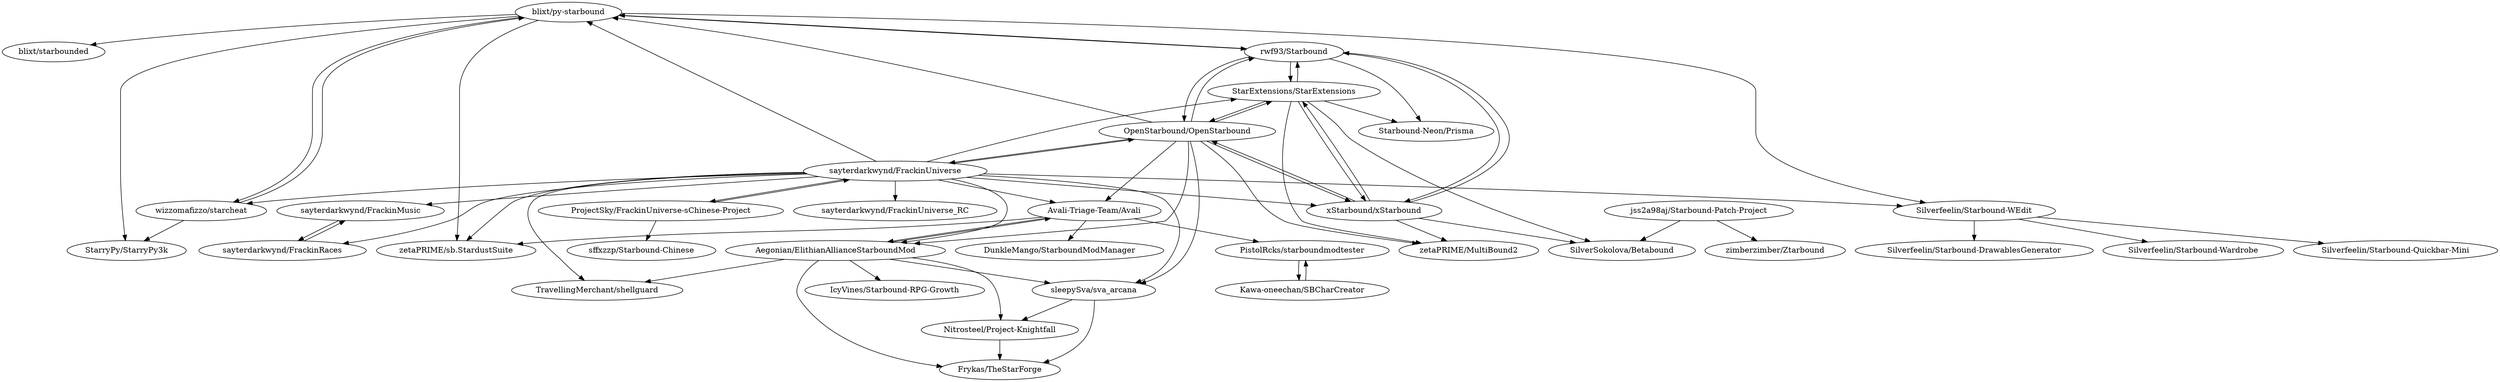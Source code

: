 digraph G {
"blixt/py-starbound" -> "blixt/starbounded"
"blixt/py-starbound" -> "StarryPy/StarryPy3k"
"blixt/py-starbound" -> "zetaPRIME/sb.StardustSuite"
"blixt/py-starbound" -> "wizzomafizzo/starcheat"
"blixt/py-starbound" -> "rwf93/Starbound"
"blixt/py-starbound" -> "Silverfeelin/Starbound-WEdit"
"wizzomafizzo/starcheat" -> "blixt/py-starbound"
"wizzomafizzo/starcheat" -> "StarryPy/StarryPy3k"
"jss2a98aj/Starbound-Patch-Project" -> "SilverSokolova/Betabound"
"jss2a98aj/Starbound-Patch-Project" -> "zimberzimber/Ztarbound"
"Kawa-oneechan/SBCharCreator" -> "PistolRcks/starboundmodtester"
"Nitrosteel/Project-Knightfall" -> "Frykas/TheStarForge"
"sleepySva/sva_arcana" -> "Nitrosteel/Project-Knightfall"
"sleepySva/sva_arcana" -> "Frykas/TheStarForge"
"Avali-Triage-Team/Avali" -> "Aegonian/ElithianAllianceStarboundMod"
"Avali-Triage-Team/Avali" -> "DunkleMango/StarboundModManager"
"Avali-Triage-Team/Avali" -> "PistolRcks/starboundmodtester"
"Avali-Triage-Team/Avali" -> "zetaPRIME/sb.StardustSuite"
"StarExtensions/StarExtensions" -> "OpenStarbound/OpenStarbound"
"StarExtensions/StarExtensions" -> "xStarbound/xStarbound"
"StarExtensions/StarExtensions" -> "rwf93/Starbound"
"StarExtensions/StarExtensions" -> "SilverSokolova/Betabound"
"StarExtensions/StarExtensions" -> "Starbound-Neon/Prisma"
"StarExtensions/StarExtensions" -> "zetaPRIME/MultiBound2"
"OpenStarbound/OpenStarbound" -> "StarExtensions/StarExtensions"
"OpenStarbound/OpenStarbound" -> "xStarbound/xStarbound"
"OpenStarbound/OpenStarbound" -> "rwf93/Starbound"
"OpenStarbound/OpenStarbound" -> "sayterdarkwynd/FrackinUniverse"
"OpenStarbound/OpenStarbound" -> "Aegonian/ElithianAllianceStarboundMod"
"OpenStarbound/OpenStarbound" -> "zetaPRIME/MultiBound2"
"OpenStarbound/OpenStarbound" -> "sleepySva/sva_arcana"
"OpenStarbound/OpenStarbound" -> "blixt/py-starbound"
"OpenStarbound/OpenStarbound" -> "Avali-Triage-Team/Avali"
"rwf93/Starbound" -> "StarExtensions/StarExtensions"
"rwf93/Starbound" -> "xStarbound/xStarbound"
"rwf93/Starbound" -> "OpenStarbound/OpenStarbound"
"rwf93/Starbound" -> "blixt/py-starbound"
"rwf93/Starbound" -> "Starbound-Neon/Prisma"
"sayterdarkwynd/FrackinUniverse" -> "sayterdarkwynd/FrackinRaces"
"sayterdarkwynd/FrackinUniverse" -> "ProjectSky/FrackinUniverse-sChinese-Project"
"sayterdarkwynd/FrackinUniverse" -> "Aegonian/ElithianAllianceStarboundMod"
"sayterdarkwynd/FrackinUniverse" -> "Avali-Triage-Team/Avali"
"sayterdarkwynd/FrackinUniverse" -> "OpenStarbound/OpenStarbound"
"sayterdarkwynd/FrackinUniverse" -> "zetaPRIME/sb.StardustSuite"
"sayterdarkwynd/FrackinUniverse" -> "sayterdarkwynd/FrackinMusic"
"sayterdarkwynd/FrackinUniverse" -> "sleepySva/sva_arcana"
"sayterdarkwynd/FrackinUniverse" -> "StarExtensions/StarExtensions"
"sayterdarkwynd/FrackinUniverse" -> "xStarbound/xStarbound"
"sayterdarkwynd/FrackinUniverse" -> "blixt/py-starbound"
"sayterdarkwynd/FrackinUniverse" -> "TravellingMerchant/shellguard"
"sayterdarkwynd/FrackinUniverse" -> "wizzomafizzo/starcheat"
"sayterdarkwynd/FrackinUniverse" -> "Silverfeelin/Starbound-WEdit"
"sayterdarkwynd/FrackinUniverse" -> "sayterdarkwynd/FrackinUniverse_RC"
"sayterdarkwynd/FrackinMusic" -> "sayterdarkwynd/FrackinRaces"
"sayterdarkwynd/FrackinRaces" -> "sayterdarkwynd/FrackinMusic"
"Silverfeelin/Starbound-WEdit" -> "Silverfeelin/Starbound-Quickbar-Mini"
"Silverfeelin/Starbound-WEdit" -> "Silverfeelin/Starbound-DrawablesGenerator"
"Silverfeelin/Starbound-WEdit" -> "Silverfeelin/Starbound-Wardrobe"
"xStarbound/xStarbound" -> "StarExtensions/StarExtensions"
"xStarbound/xStarbound" -> "OpenStarbound/OpenStarbound"
"xStarbound/xStarbound" -> "rwf93/Starbound"
"xStarbound/xStarbound" -> "zetaPRIME/MultiBound2"
"xStarbound/xStarbound" -> "SilverSokolova/Betabound"
"ProjectSky/FrackinUniverse-sChinese-Project" -> "sayterdarkwynd/FrackinUniverse"
"ProjectSky/FrackinUniverse-sChinese-Project" -> "sffxzzp/Starbound-Chinese"
"Aegonian/ElithianAllianceStarboundMod" -> "TravellingMerchant/shellguard"
"Aegonian/ElithianAllianceStarboundMod" -> "IcyVines/Starbound-RPG-Growth"
"Aegonian/ElithianAllianceStarboundMod" -> "sleepySva/sva_arcana"
"Aegonian/ElithianAllianceStarboundMod" -> "Avali-Triage-Team/Avali"
"Aegonian/ElithianAllianceStarboundMod" -> "Frykas/TheStarForge"
"Aegonian/ElithianAllianceStarboundMod" -> "Nitrosteel/Project-Knightfall"
"PistolRcks/starboundmodtester" -> "Kawa-oneechan/SBCharCreator"
"blixt/py-starbound" ["l"="3.278,46.281"]
"blixt/starbounded" ["l"="3.302,46.265"]
"StarryPy/StarryPy3k" ["l"="3.312,46.28"]
"zetaPRIME/sb.StardustSuite" ["l"="3.258,46.289"]
"wizzomafizzo/starcheat" ["l"="3.293,46.292"]
"rwf93/Starbound" ["l"="3.259,46.267"]
"Silverfeelin/Starbound-WEdit" ["l"="3.299,46.307"]
"jss2a98aj/Starbound-Patch-Project" ["l"="3.252,46.222"]
"SilverSokolova/Betabound" ["l"="3.241,46.242"]
"zimberzimber/Ztarbound" ["l"="3.266,46.211"]
"Kawa-oneechan/SBCharCreator" ["l"="3.164,46.28"]
"PistolRcks/starboundmodtester" ["l"="3.184,46.284"]
"Nitrosteel/Project-Knightfall" ["l"="3.183,46.306"]
"Frykas/TheStarForge" ["l"="3.186,46.296"]
"sleepySva/sva_arcana" ["l"="3.205,46.292"]
"Avali-Triage-Team/Avali" ["l"="3.221,46.297"]
"Aegonian/ElithianAllianceStarboundMod" ["l"="3.207,46.305"]
"DunkleMango/StarboundModManager" ["l"="3.208,46.316"]
"StarExtensions/StarExtensions" ["l"="3.244,46.258"]
"OpenStarbound/OpenStarbound" ["l"="3.232,46.28"]
"xStarbound/xStarbound" ["l"="3.234,46.266"]
"Starbound-Neon/Prisma" ["l"="3.264,46.249"]
"zetaPRIME/MultiBound2" ["l"="3.218,46.256"]
"sayterdarkwynd/FrackinUniverse" ["l"="3.249,46.302"]
"sayterdarkwynd/FrackinRaces" ["l"="3.269,46.329"]
"ProjectSky/FrackinUniverse-sChinese-Project" ["l"="3.239,46.329"]
"sayterdarkwynd/FrackinMusic" ["l"="3.258,46.322"]
"TravellingMerchant/shellguard" ["l"="3.225,46.314"]
"sayterdarkwynd/FrackinUniverse_RC" ["l"="3.276,46.315"]
"Silverfeelin/Starbound-Quickbar-Mini" ["l"="3.325,46.303"]
"Silverfeelin/Starbound-DrawablesGenerator" ["l"="3.325,46.315"]
"Silverfeelin/Starbound-Wardrobe" ["l"="3.313,46.324"]
"sffxzzp/Starbound-Chinese" ["l"="3.234,46.352"]
"IcyVines/Starbound-RPG-Growth" ["l"="3.186,46.322"]
}
